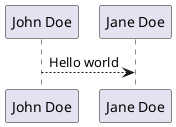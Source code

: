@startuml
participant John as "John Doe"
participant Jane as "Jane Doe"

John --> Jane: Hello world
@enduml